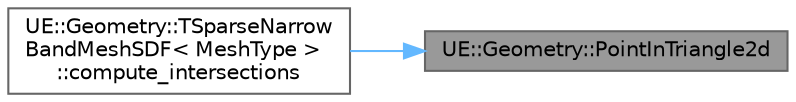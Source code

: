 digraph "UE::Geometry::PointInTriangle2d"
{
 // INTERACTIVE_SVG=YES
 // LATEX_PDF_SIZE
  bgcolor="transparent";
  edge [fontname=Helvetica,fontsize=10,labelfontname=Helvetica,labelfontsize=10];
  node [fontname=Helvetica,fontsize=10,shape=box,height=0.2,width=0.4];
  rankdir="RL";
  Node1 [id="Node000001",label="UE::Geometry::PointInTriangle2d",height=0.2,width=0.4,color="gray40", fillcolor="grey60", style="filled", fontcolor="black",tooltip=" "];
  Node1 -> Node2 [id="edge1_Node000001_Node000002",dir="back",color="steelblue1",style="solid",tooltip=" "];
  Node2 [id="Node000002",label="UE::Geometry::TSparseNarrow\lBandMeshSDF\< MeshType \>\l::compute_intersections",height=0.2,width=0.4,color="grey40", fillcolor="white", style="filled",URL="$d4/d11/classUE_1_1Geometry_1_1TSparseNarrowBandMeshSDF.html#a9463e928916b93daaff64af2a447c047",tooltip=" "];
}
